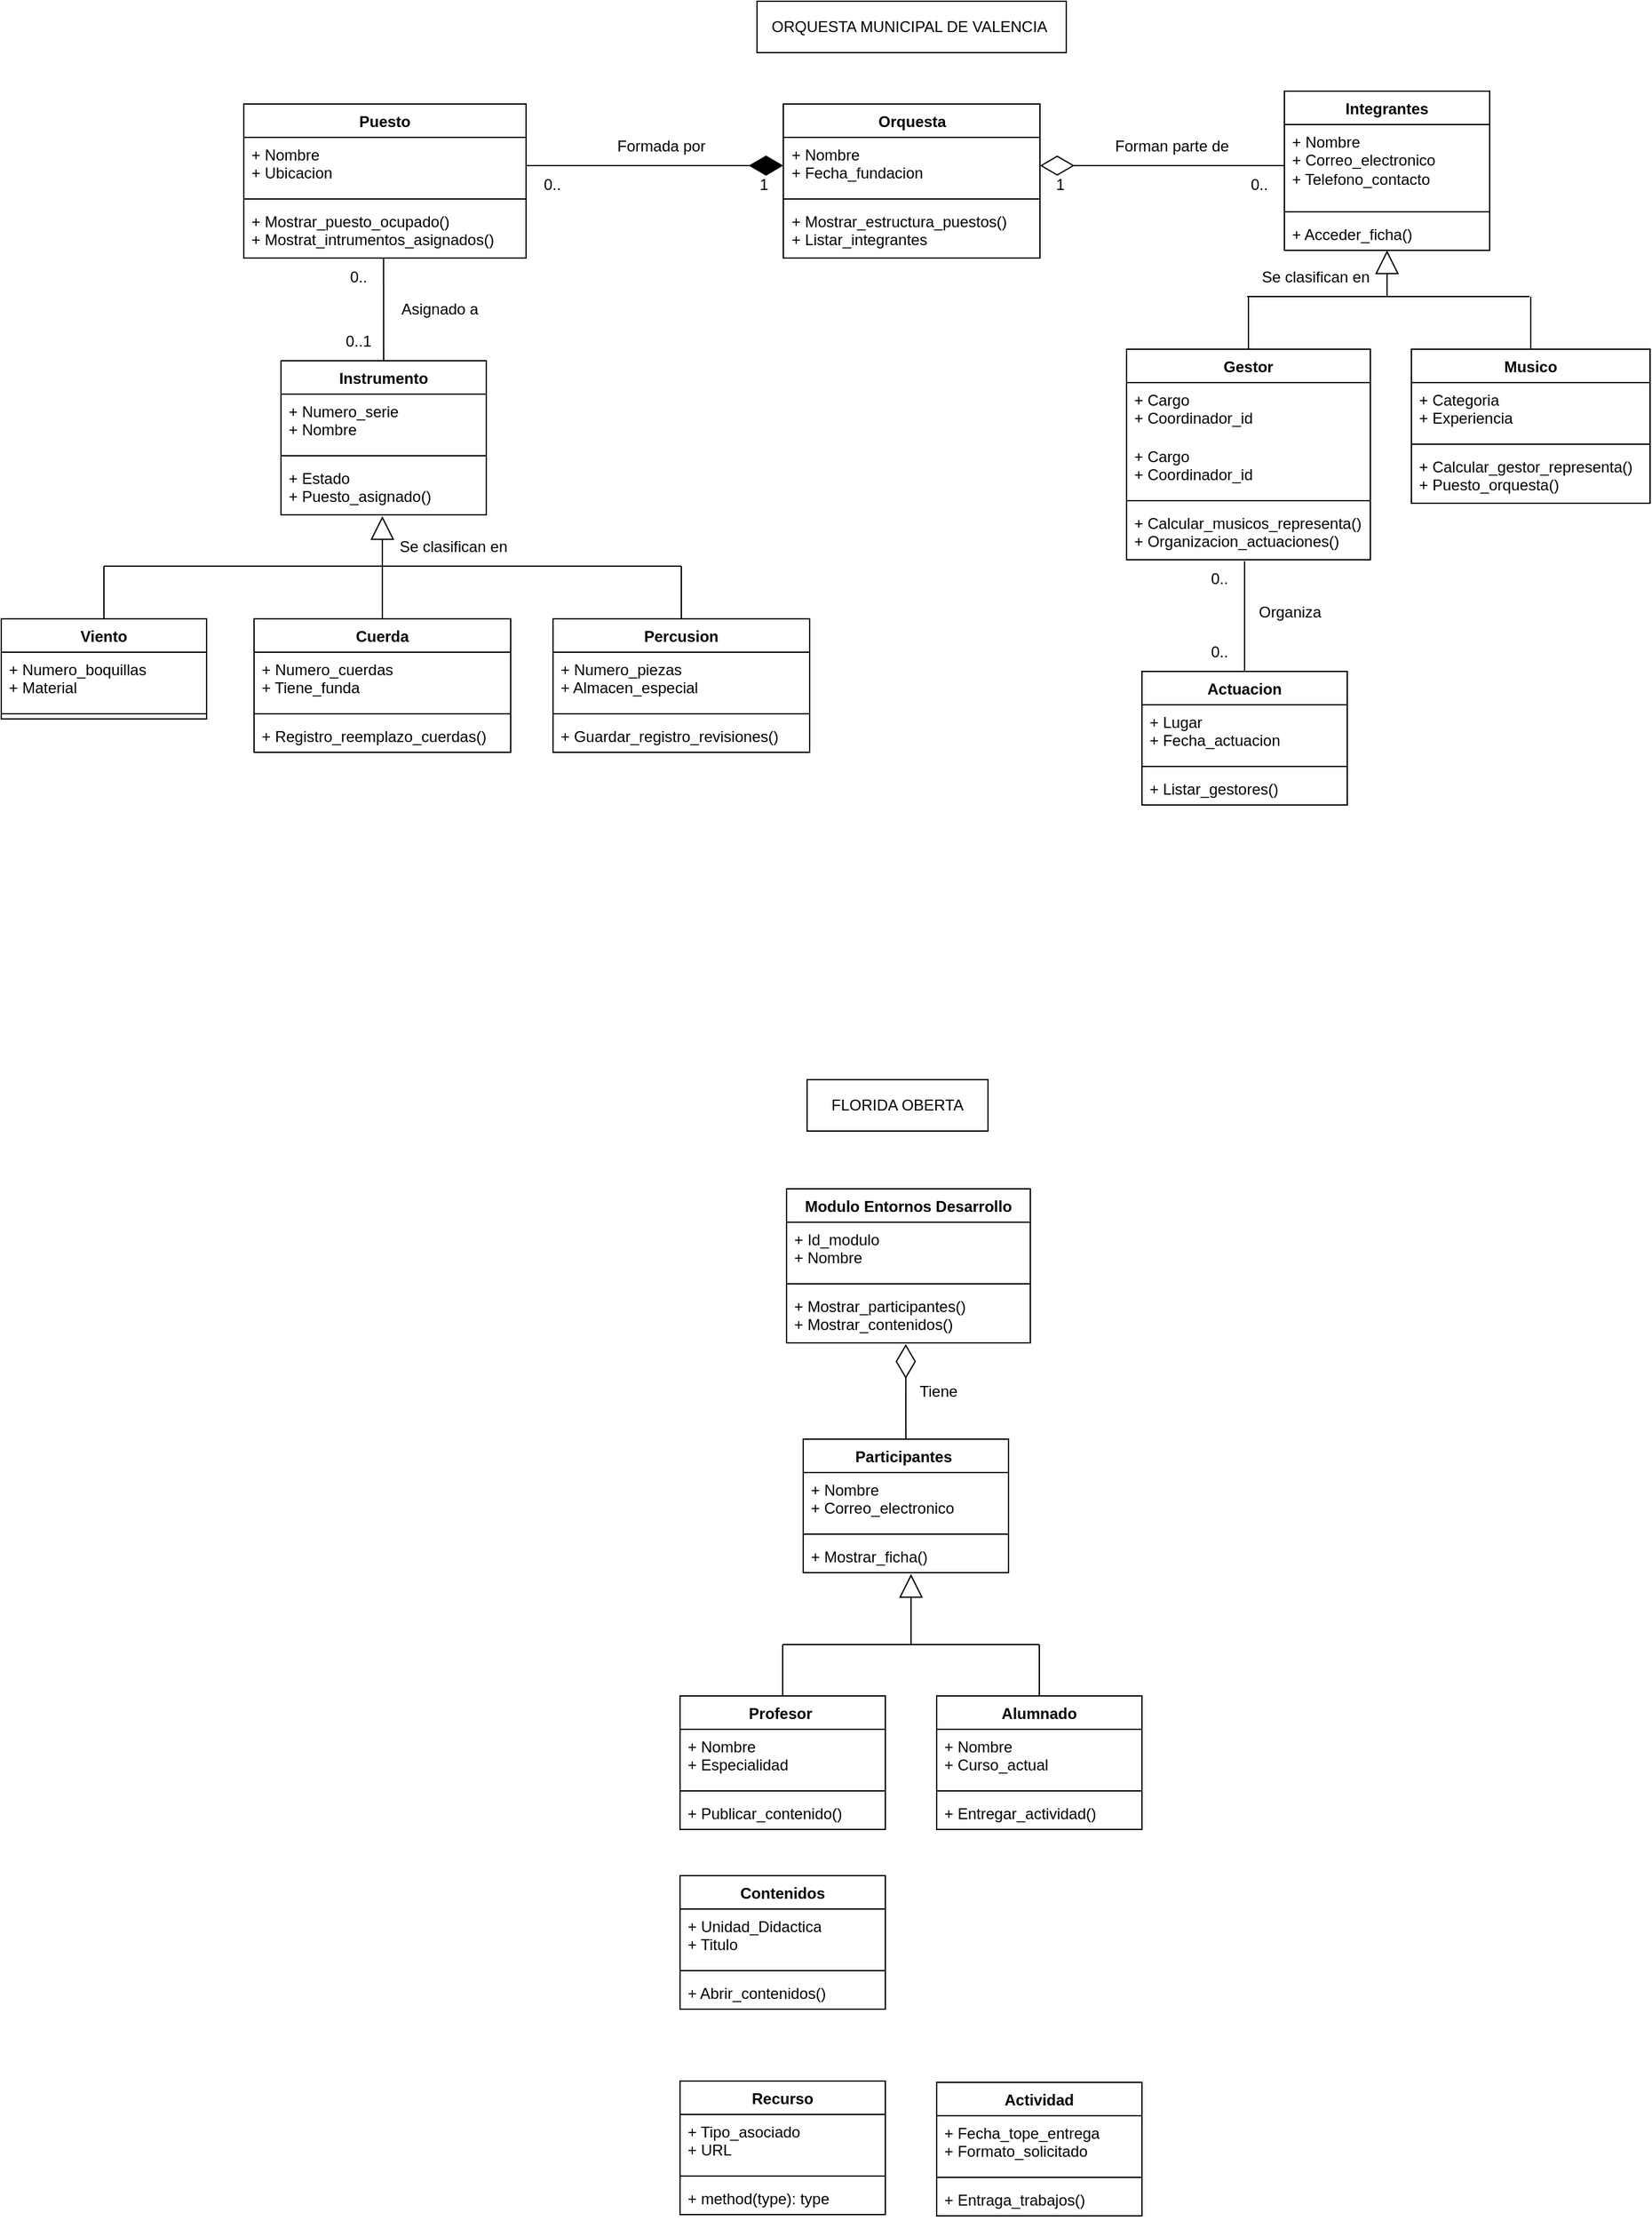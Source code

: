 <mxfile version="25.0.2">
  <diagram name="Página-1" id="45mJWJ_CJNhHv9SyZKD-">
    <mxGraphModel dx="1632" dy="1580" grid="1" gridSize="10" guides="1" tooltips="1" connect="1" arrows="1" fold="1" page="0" pageScale="1" pageWidth="827" pageHeight="1169" math="0" shadow="0">
      <root>
        <mxCell id="0" />
        <mxCell id="1" parent="0" />
        <mxCell id="qkRTZAtPi7rzkH9ruTHB-1" value="ORQUESTA MUNICIPAL DE VALENCIA&amp;nbsp;" style="text;html=1;align=center;verticalAlign=middle;whiteSpace=wrap;rounded=0;strokeColor=default;" parent="1" vertex="1">
          <mxGeometry x="280" y="-120" width="241" height="40" as="geometry" />
        </mxCell>
        <mxCell id="qkRTZAtPi7rzkH9ruTHB-2" value="Orquesta" style="swimlane;fontStyle=1;align=center;verticalAlign=top;childLayout=stackLayout;horizontal=1;startSize=26;horizontalStack=0;resizeParent=1;resizeParentMax=0;resizeLast=0;collapsible=1;marginBottom=0;whiteSpace=wrap;html=1;" parent="1" vertex="1">
          <mxGeometry x="300.5" y="-40" width="200" height="120" as="geometry" />
        </mxCell>
        <mxCell id="qkRTZAtPi7rzkH9ruTHB-3" value="+ Nombre&lt;div&gt;+ Fecha_fundacion&lt;/div&gt;" style="text;strokeColor=none;fillColor=none;align=left;verticalAlign=top;spacingLeft=4;spacingRight=4;overflow=hidden;rotatable=0;points=[[0,0.5],[1,0.5]];portConstraint=eastwest;whiteSpace=wrap;html=1;" parent="qkRTZAtPi7rzkH9ruTHB-2" vertex="1">
          <mxGeometry y="26" width="200" height="44" as="geometry" />
        </mxCell>
        <mxCell id="qkRTZAtPi7rzkH9ruTHB-4" value="" style="line;strokeWidth=1;fillColor=none;align=left;verticalAlign=middle;spacingTop=-1;spacingLeft=3;spacingRight=3;rotatable=0;labelPosition=right;points=[];portConstraint=eastwest;strokeColor=inherit;" parent="qkRTZAtPi7rzkH9ruTHB-2" vertex="1">
          <mxGeometry y="70" width="200" height="8" as="geometry" />
        </mxCell>
        <mxCell id="qkRTZAtPi7rzkH9ruTHB-5" value="+ Mostrar_estructura_puestos()&lt;div&gt;+ Listar_integrantes&lt;/div&gt;" style="text;strokeColor=none;fillColor=none;align=left;verticalAlign=top;spacingLeft=4;spacingRight=4;overflow=hidden;rotatable=0;points=[[0,0.5],[1,0.5]];portConstraint=eastwest;whiteSpace=wrap;html=1;" parent="qkRTZAtPi7rzkH9ruTHB-2" vertex="1">
          <mxGeometry y="78" width="200" height="42" as="geometry" />
        </mxCell>
        <mxCell id="qkRTZAtPi7rzkH9ruTHB-6" value="Puesto" style="swimlane;fontStyle=1;align=center;verticalAlign=top;childLayout=stackLayout;horizontal=1;startSize=26;horizontalStack=0;resizeParent=1;resizeParentMax=0;resizeLast=0;collapsible=1;marginBottom=0;whiteSpace=wrap;html=1;" parent="1" vertex="1">
          <mxGeometry x="-120" y="-40" width="220" height="120" as="geometry" />
        </mxCell>
        <mxCell id="qkRTZAtPi7rzkH9ruTHB-7" value="+ Nombre&lt;div&gt;+ Ubicacion&lt;/div&gt;" style="text;strokeColor=none;fillColor=none;align=left;verticalAlign=top;spacingLeft=4;spacingRight=4;overflow=hidden;rotatable=0;points=[[0,0.5],[1,0.5]];portConstraint=eastwest;whiteSpace=wrap;html=1;" parent="qkRTZAtPi7rzkH9ruTHB-6" vertex="1">
          <mxGeometry y="26" width="220" height="44" as="geometry" />
        </mxCell>
        <mxCell id="qkRTZAtPi7rzkH9ruTHB-8" value="" style="line;strokeWidth=1;fillColor=none;align=left;verticalAlign=middle;spacingTop=-1;spacingLeft=3;spacingRight=3;rotatable=0;labelPosition=right;points=[];portConstraint=eastwest;strokeColor=inherit;" parent="qkRTZAtPi7rzkH9ruTHB-6" vertex="1">
          <mxGeometry y="70" width="220" height="8" as="geometry" />
        </mxCell>
        <mxCell id="qkRTZAtPi7rzkH9ruTHB-9" value="+ Mostrar_puesto_ocupado()&lt;div&gt;+ Mostrat_intrumentos_asignados()&lt;/div&gt;" style="text;strokeColor=none;fillColor=none;align=left;verticalAlign=top;spacingLeft=4;spacingRight=4;overflow=hidden;rotatable=0;points=[[0,0.5],[1,0.5]];portConstraint=eastwest;whiteSpace=wrap;html=1;" parent="qkRTZAtPi7rzkH9ruTHB-6" vertex="1">
          <mxGeometry y="78" width="220" height="42" as="geometry" />
        </mxCell>
        <mxCell id="qkRTZAtPi7rzkH9ruTHB-10" value="Integrantes" style="swimlane;fontStyle=1;align=center;verticalAlign=top;childLayout=stackLayout;horizontal=1;startSize=26;horizontalStack=0;resizeParent=1;resizeParentMax=0;resizeLast=0;collapsible=1;marginBottom=0;whiteSpace=wrap;html=1;" parent="1" vertex="1">
          <mxGeometry x="691" y="-50" width="160" height="124" as="geometry" />
        </mxCell>
        <mxCell id="qkRTZAtPi7rzkH9ruTHB-11" value="+ Nombre&lt;div&gt;+ Correo_electronico&amp;nbsp;&lt;/div&gt;&lt;div&gt;+ Telefono_contacto&lt;/div&gt;" style="text;strokeColor=none;fillColor=none;align=left;verticalAlign=top;spacingLeft=4;spacingRight=4;overflow=hidden;rotatable=0;points=[[0,0.5],[1,0.5]];portConstraint=eastwest;whiteSpace=wrap;html=1;" parent="qkRTZAtPi7rzkH9ruTHB-10" vertex="1">
          <mxGeometry y="26" width="160" height="64" as="geometry" />
        </mxCell>
        <mxCell id="qkRTZAtPi7rzkH9ruTHB-12" value="" style="line;strokeWidth=1;fillColor=none;align=left;verticalAlign=middle;spacingTop=-1;spacingLeft=3;spacingRight=3;rotatable=0;labelPosition=right;points=[];portConstraint=eastwest;strokeColor=inherit;" parent="qkRTZAtPi7rzkH9ruTHB-10" vertex="1">
          <mxGeometry y="90" width="160" height="8" as="geometry" />
        </mxCell>
        <mxCell id="qkRTZAtPi7rzkH9ruTHB-13" value="+ Acceder_ficha()" style="text;strokeColor=none;fillColor=none;align=left;verticalAlign=top;spacingLeft=4;spacingRight=4;overflow=hidden;rotatable=0;points=[[0,0.5],[1,0.5]];portConstraint=eastwest;whiteSpace=wrap;html=1;" parent="qkRTZAtPi7rzkH9ruTHB-10" vertex="1">
          <mxGeometry y="98" width="160" height="26" as="geometry" />
        </mxCell>
        <mxCell id="qkRTZAtPi7rzkH9ruTHB-14" value="Gestor" style="swimlane;fontStyle=1;align=center;verticalAlign=top;childLayout=stackLayout;horizontal=1;startSize=26;horizontalStack=0;resizeParent=1;resizeParentMax=0;resizeLast=0;collapsible=1;marginBottom=0;whiteSpace=wrap;html=1;" parent="1" vertex="1">
          <mxGeometry x="568" y="151" width="190" height="164" as="geometry" />
        </mxCell>
        <mxCell id="wrla5ZOFfzU1rG86LjMP-14" value="+ Cargo&lt;div&gt;+ Coordinador_id&lt;/div&gt;" style="text;strokeColor=none;fillColor=none;align=left;verticalAlign=top;spacingLeft=4;spacingRight=4;overflow=hidden;rotatable=0;points=[[0,0.5],[1,0.5]];portConstraint=eastwest;whiteSpace=wrap;html=1;" vertex="1" parent="qkRTZAtPi7rzkH9ruTHB-14">
          <mxGeometry y="26" width="190" height="44" as="geometry" />
        </mxCell>
        <mxCell id="qkRTZAtPi7rzkH9ruTHB-15" value="+ Cargo&lt;div&gt;+ Coordinador_id&lt;/div&gt;" style="text;strokeColor=none;fillColor=none;align=left;verticalAlign=top;spacingLeft=4;spacingRight=4;overflow=hidden;rotatable=0;points=[[0,0.5],[1,0.5]];portConstraint=eastwest;whiteSpace=wrap;html=1;" parent="qkRTZAtPi7rzkH9ruTHB-14" vertex="1">
          <mxGeometry y="70" width="190" height="44" as="geometry" />
        </mxCell>
        <mxCell id="qkRTZAtPi7rzkH9ruTHB-16" value="" style="line;strokeWidth=1;fillColor=none;align=left;verticalAlign=middle;spacingTop=-1;spacingLeft=3;spacingRight=3;rotatable=0;labelPosition=right;points=[];portConstraint=eastwest;strokeColor=inherit;" parent="qkRTZAtPi7rzkH9ruTHB-14" vertex="1">
          <mxGeometry y="114" width="190" height="8" as="geometry" />
        </mxCell>
        <mxCell id="qkRTZAtPi7rzkH9ruTHB-17" value="+ Calcular_musicos_representa()&lt;div&gt;+ Organizacion_actuaciones()&lt;/div&gt;" style="text;strokeColor=none;fillColor=none;align=left;verticalAlign=top;spacingLeft=4;spacingRight=4;overflow=hidden;rotatable=0;points=[[0,0.5],[1,0.5]];portConstraint=eastwest;whiteSpace=wrap;html=1;" parent="qkRTZAtPi7rzkH9ruTHB-14" vertex="1">
          <mxGeometry y="122" width="190" height="42" as="geometry" />
        </mxCell>
        <mxCell id="qkRTZAtPi7rzkH9ruTHB-18" value="Actuacion" style="swimlane;fontStyle=1;align=center;verticalAlign=top;childLayout=stackLayout;horizontal=1;startSize=26;horizontalStack=0;resizeParent=1;resizeParentMax=0;resizeLast=0;collapsible=1;marginBottom=0;whiteSpace=wrap;html=1;" parent="1" vertex="1">
          <mxGeometry x="580" y="402" width="160" height="104" as="geometry" />
        </mxCell>
        <mxCell id="qkRTZAtPi7rzkH9ruTHB-19" value="+ Lugar&lt;div&gt;+ Fecha_actuacion&lt;/div&gt;" style="text;strokeColor=none;fillColor=none;align=left;verticalAlign=top;spacingLeft=4;spacingRight=4;overflow=hidden;rotatable=0;points=[[0,0.5],[1,0.5]];portConstraint=eastwest;whiteSpace=wrap;html=1;" parent="qkRTZAtPi7rzkH9ruTHB-18" vertex="1">
          <mxGeometry y="26" width="160" height="44" as="geometry" />
        </mxCell>
        <mxCell id="qkRTZAtPi7rzkH9ruTHB-20" value="" style="line;strokeWidth=1;fillColor=none;align=left;verticalAlign=middle;spacingTop=-1;spacingLeft=3;spacingRight=3;rotatable=0;labelPosition=right;points=[];portConstraint=eastwest;strokeColor=inherit;" parent="qkRTZAtPi7rzkH9ruTHB-18" vertex="1">
          <mxGeometry y="70" width="160" height="8" as="geometry" />
        </mxCell>
        <mxCell id="qkRTZAtPi7rzkH9ruTHB-21" value="+ Listar_gestores()" style="text;strokeColor=none;fillColor=none;align=left;verticalAlign=top;spacingLeft=4;spacingRight=4;overflow=hidden;rotatable=0;points=[[0,0.5],[1,0.5]];portConstraint=eastwest;whiteSpace=wrap;html=1;" parent="qkRTZAtPi7rzkH9ruTHB-18" vertex="1">
          <mxGeometry y="78" width="160" height="26" as="geometry" />
        </mxCell>
        <mxCell id="qkRTZAtPi7rzkH9ruTHB-22" value="Musico" style="swimlane;fontStyle=1;align=center;verticalAlign=top;childLayout=stackLayout;horizontal=1;startSize=26;horizontalStack=0;resizeParent=1;resizeParentMax=0;resizeLast=0;collapsible=1;marginBottom=0;whiteSpace=wrap;html=1;" parent="1" vertex="1">
          <mxGeometry x="790" y="151" width="186" height="120" as="geometry" />
        </mxCell>
        <mxCell id="qkRTZAtPi7rzkH9ruTHB-23" value="+ Categoria&lt;div&gt;+ Experiencia&lt;/div&gt;" style="text;strokeColor=none;fillColor=none;align=left;verticalAlign=top;spacingLeft=4;spacingRight=4;overflow=hidden;rotatable=0;points=[[0,0.5],[1,0.5]];portConstraint=eastwest;whiteSpace=wrap;html=1;" parent="qkRTZAtPi7rzkH9ruTHB-22" vertex="1">
          <mxGeometry y="26" width="186" height="44" as="geometry" />
        </mxCell>
        <mxCell id="qkRTZAtPi7rzkH9ruTHB-24" value="" style="line;strokeWidth=1;fillColor=none;align=left;verticalAlign=middle;spacingTop=-1;spacingLeft=3;spacingRight=3;rotatable=0;labelPosition=right;points=[];portConstraint=eastwest;strokeColor=inherit;" parent="qkRTZAtPi7rzkH9ruTHB-22" vertex="1">
          <mxGeometry y="70" width="186" height="8" as="geometry" />
        </mxCell>
        <mxCell id="qkRTZAtPi7rzkH9ruTHB-25" value="+ Calcular_gestor_representa()&lt;div&gt;+ Puesto_orquesta()&lt;/div&gt;" style="text;strokeColor=none;fillColor=none;align=left;verticalAlign=top;spacingLeft=4;spacingRight=4;overflow=hidden;rotatable=0;points=[[0,0.5],[1,0.5]];portConstraint=eastwest;whiteSpace=wrap;html=1;" parent="qkRTZAtPi7rzkH9ruTHB-22" vertex="1">
          <mxGeometry y="78" width="186" height="42" as="geometry" />
        </mxCell>
        <mxCell id="qkRTZAtPi7rzkH9ruTHB-26" value="Instrumento" style="swimlane;fontStyle=1;align=center;verticalAlign=top;childLayout=stackLayout;horizontal=1;startSize=26;horizontalStack=0;resizeParent=1;resizeParentMax=0;resizeLast=0;collapsible=1;marginBottom=0;whiteSpace=wrap;html=1;" parent="1" vertex="1">
          <mxGeometry x="-91" y="160" width="160" height="120" as="geometry" />
        </mxCell>
        <mxCell id="qkRTZAtPi7rzkH9ruTHB-27" value="+ Numero_serie&lt;div&gt;+ Nombre&lt;/div&gt;" style="text;strokeColor=none;fillColor=none;align=left;verticalAlign=top;spacingLeft=4;spacingRight=4;overflow=hidden;rotatable=0;points=[[0,0.5],[1,0.5]];portConstraint=eastwest;whiteSpace=wrap;html=1;" parent="qkRTZAtPi7rzkH9ruTHB-26" vertex="1">
          <mxGeometry y="26" width="160" height="44" as="geometry" />
        </mxCell>
        <mxCell id="qkRTZAtPi7rzkH9ruTHB-28" value="" style="line;strokeWidth=1;fillColor=none;align=left;verticalAlign=middle;spacingTop=-1;spacingLeft=3;spacingRight=3;rotatable=0;labelPosition=right;points=[];portConstraint=eastwest;strokeColor=inherit;" parent="qkRTZAtPi7rzkH9ruTHB-26" vertex="1">
          <mxGeometry y="70" width="160" height="8" as="geometry" />
        </mxCell>
        <mxCell id="qkRTZAtPi7rzkH9ruTHB-29" value="+ Estado&lt;div&gt;+ Puesto_asignado()&lt;/div&gt;" style="text;strokeColor=none;fillColor=none;align=left;verticalAlign=top;spacingLeft=4;spacingRight=4;overflow=hidden;rotatable=0;points=[[0,0.5],[1,0.5]];portConstraint=eastwest;whiteSpace=wrap;html=1;" parent="qkRTZAtPi7rzkH9ruTHB-26" vertex="1">
          <mxGeometry y="78" width="160" height="42" as="geometry" />
        </mxCell>
        <mxCell id="qkRTZAtPi7rzkH9ruTHB-30" value="Viento" style="swimlane;fontStyle=1;align=center;verticalAlign=top;childLayout=stackLayout;horizontal=1;startSize=26;horizontalStack=0;resizeParent=1;resizeParentMax=0;resizeLast=0;collapsible=1;marginBottom=0;whiteSpace=wrap;html=1;" parent="1" vertex="1">
          <mxGeometry x="-309" y="361" width="160" height="78" as="geometry" />
        </mxCell>
        <mxCell id="qkRTZAtPi7rzkH9ruTHB-31" value="+ Numero_boquillas&lt;div&gt;+ Material&lt;/div&gt;" style="text;strokeColor=none;fillColor=none;align=left;verticalAlign=top;spacingLeft=4;spacingRight=4;overflow=hidden;rotatable=0;points=[[0,0.5],[1,0.5]];portConstraint=eastwest;whiteSpace=wrap;html=1;" parent="qkRTZAtPi7rzkH9ruTHB-30" vertex="1">
          <mxGeometry y="26" width="160" height="44" as="geometry" />
        </mxCell>
        <mxCell id="qkRTZAtPi7rzkH9ruTHB-32" value="" style="line;strokeWidth=1;fillColor=none;align=left;verticalAlign=middle;spacingTop=-1;spacingLeft=3;spacingRight=3;rotatable=0;labelPosition=right;points=[];portConstraint=eastwest;strokeColor=inherit;" parent="qkRTZAtPi7rzkH9ruTHB-30" vertex="1">
          <mxGeometry y="70" width="160" height="8" as="geometry" />
        </mxCell>
        <mxCell id="qkRTZAtPi7rzkH9ruTHB-34" value="Cuerda" style="swimlane;fontStyle=1;align=center;verticalAlign=top;childLayout=stackLayout;horizontal=1;startSize=26;horizontalStack=0;resizeParent=1;resizeParentMax=0;resizeLast=0;collapsible=1;marginBottom=0;whiteSpace=wrap;html=1;" parent="1" vertex="1">
          <mxGeometry x="-112" y="361" width="200" height="104" as="geometry" />
        </mxCell>
        <mxCell id="qkRTZAtPi7rzkH9ruTHB-35" value="+ Numero_cuerdas&lt;div&gt;+ Tiene_funda&lt;/div&gt;" style="text;strokeColor=none;fillColor=none;align=left;verticalAlign=top;spacingLeft=4;spacingRight=4;overflow=hidden;rotatable=0;points=[[0,0.5],[1,0.5]];portConstraint=eastwest;whiteSpace=wrap;html=1;" parent="qkRTZAtPi7rzkH9ruTHB-34" vertex="1">
          <mxGeometry y="26" width="200" height="44" as="geometry" />
        </mxCell>
        <mxCell id="qkRTZAtPi7rzkH9ruTHB-36" value="" style="line;strokeWidth=1;fillColor=none;align=left;verticalAlign=middle;spacingTop=-1;spacingLeft=3;spacingRight=3;rotatable=0;labelPosition=right;points=[];portConstraint=eastwest;strokeColor=inherit;" parent="qkRTZAtPi7rzkH9ruTHB-34" vertex="1">
          <mxGeometry y="70" width="200" height="8" as="geometry" />
        </mxCell>
        <mxCell id="qkRTZAtPi7rzkH9ruTHB-37" value="+ Registro_reemplazo_cuerdas()" style="text;strokeColor=none;fillColor=none;align=left;verticalAlign=top;spacingLeft=4;spacingRight=4;overflow=hidden;rotatable=0;points=[[0,0.5],[1,0.5]];portConstraint=eastwest;whiteSpace=wrap;html=1;" parent="qkRTZAtPi7rzkH9ruTHB-34" vertex="1">
          <mxGeometry y="78" width="200" height="26" as="geometry" />
        </mxCell>
        <mxCell id="qkRTZAtPi7rzkH9ruTHB-38" value="Percusion" style="swimlane;fontStyle=1;align=center;verticalAlign=top;childLayout=stackLayout;horizontal=1;startSize=26;horizontalStack=0;resizeParent=1;resizeParentMax=0;resizeLast=0;collapsible=1;marginBottom=0;whiteSpace=wrap;html=1;" parent="1" vertex="1">
          <mxGeometry x="121" y="361" width="200" height="104" as="geometry" />
        </mxCell>
        <mxCell id="qkRTZAtPi7rzkH9ruTHB-39" value="+ Numero_piezas&lt;div&gt;+ Almacen_especial&lt;/div&gt;" style="text;strokeColor=none;fillColor=none;align=left;verticalAlign=top;spacingLeft=4;spacingRight=4;overflow=hidden;rotatable=0;points=[[0,0.5],[1,0.5]];portConstraint=eastwest;whiteSpace=wrap;html=1;" parent="qkRTZAtPi7rzkH9ruTHB-38" vertex="1">
          <mxGeometry y="26" width="200" height="44" as="geometry" />
        </mxCell>
        <mxCell id="qkRTZAtPi7rzkH9ruTHB-40" value="" style="line;strokeWidth=1;fillColor=none;align=left;verticalAlign=middle;spacingTop=-1;spacingLeft=3;spacingRight=3;rotatable=0;labelPosition=right;points=[];portConstraint=eastwest;strokeColor=inherit;" parent="qkRTZAtPi7rzkH9ruTHB-38" vertex="1">
          <mxGeometry y="70" width="200" height="8" as="geometry" />
        </mxCell>
        <mxCell id="qkRTZAtPi7rzkH9ruTHB-41" value="+ Guardar_registro_revisiones()" style="text;strokeColor=none;fillColor=none;align=left;verticalAlign=top;spacingLeft=4;spacingRight=4;overflow=hidden;rotatable=0;points=[[0,0.5],[1,0.5]];portConstraint=eastwest;whiteSpace=wrap;html=1;" parent="qkRTZAtPi7rzkH9ruTHB-38" vertex="1">
          <mxGeometry y="78" width="200" height="26" as="geometry" />
        </mxCell>
        <mxCell id="qkRTZAtPi7rzkH9ruTHB-42" value="" style="endArrow=block;endSize=16;endFill=0;html=1;rounded=0;entryX=0.5;entryY=1;entryDx=0;entryDy=0;entryPerimeter=0;" parent="1" target="qkRTZAtPi7rzkH9ruTHB-13" edge="1">
          <mxGeometry width="160" relative="1" as="geometry">
            <mxPoint x="771" y="110" as="sourcePoint" />
            <mxPoint x="541" y="130" as="targetPoint" />
          </mxGeometry>
        </mxCell>
        <mxCell id="qkRTZAtPi7rzkH9ruTHB-43" value="" style="endArrow=none;html=1;rounded=0;" parent="1" edge="1">
          <mxGeometry width="50" height="50" relative="1" as="geometry">
            <mxPoint x="662" y="110" as="sourcePoint" />
            <mxPoint x="882" y="110" as="targetPoint" />
          </mxGeometry>
        </mxCell>
        <mxCell id="qkRTZAtPi7rzkH9ruTHB-44" value="" style="endArrow=none;html=1;rounded=0;exitX=0.5;exitY=0;exitDx=0;exitDy=0;" parent="1" source="qkRTZAtPi7rzkH9ruTHB-14" edge="1">
          <mxGeometry width="50" height="50" relative="1" as="geometry">
            <mxPoint x="443" y="150" as="sourcePoint" />
            <mxPoint x="663" y="110" as="targetPoint" />
          </mxGeometry>
        </mxCell>
        <mxCell id="qkRTZAtPi7rzkH9ruTHB-45" value="" style="endArrow=none;html=1;rounded=0;exitX=0.5;exitY=0;exitDx=0;exitDy=0;" parent="1" source="qkRTZAtPi7rzkH9ruTHB-22" edge="1">
          <mxGeometry width="50" height="50" relative="1" as="geometry">
            <mxPoint x="673" y="161" as="sourcePoint" />
            <mxPoint x="883" y="110" as="targetPoint" />
          </mxGeometry>
        </mxCell>
        <mxCell id="qkRTZAtPi7rzkH9ruTHB-46" value="" style="endArrow=block;endSize=16;endFill=0;html=1;rounded=0;entryX=0.5;entryY=1;entryDx=0;entryDy=0;entryPerimeter=0;exitX=0.5;exitY=0;exitDx=0;exitDy=0;" parent="1" source="qkRTZAtPi7rzkH9ruTHB-34" edge="1">
          <mxGeometry width="160" relative="1" as="geometry">
            <mxPoint x="-12" y="317" as="sourcePoint" />
            <mxPoint x="-12" y="281" as="targetPoint" />
          </mxGeometry>
        </mxCell>
        <mxCell id="qkRTZAtPi7rzkH9ruTHB-47" value="" style="endArrow=none;html=1;rounded=0;" parent="1" edge="1">
          <mxGeometry width="50" height="50" relative="1" as="geometry">
            <mxPoint x="-229" y="320" as="sourcePoint" />
            <mxPoint x="221" y="320" as="targetPoint" />
          </mxGeometry>
        </mxCell>
        <mxCell id="qkRTZAtPi7rzkH9ruTHB-48" value="" style="endArrow=none;html=1;rounded=0;exitX=0.5;exitY=0;exitDx=0;exitDy=0;" parent="1" source="qkRTZAtPi7rzkH9ruTHB-30" edge="1">
          <mxGeometry width="50" height="50" relative="1" as="geometry">
            <mxPoint x="-229.5" y="352" as="sourcePoint" />
            <mxPoint x="-229" y="320" as="targetPoint" />
          </mxGeometry>
        </mxCell>
        <mxCell id="qkRTZAtPi7rzkH9ruTHB-49" value="" style="endArrow=none;html=1;rounded=0;exitX=0.5;exitY=0;exitDx=0;exitDy=0;" parent="1" source="qkRTZAtPi7rzkH9ruTHB-38" edge="1">
          <mxGeometry width="50" height="50" relative="1" as="geometry">
            <mxPoint x="220.5" y="352" as="sourcePoint" />
            <mxPoint x="221" y="320" as="targetPoint" />
          </mxGeometry>
        </mxCell>
        <mxCell id="qkRTZAtPi7rzkH9ruTHB-51" value="FLORIDA OBERTA" style="text;html=1;align=center;verticalAlign=middle;whiteSpace=wrap;rounded=0;strokeColor=default;" parent="1" vertex="1">
          <mxGeometry x="319" y="720" width="141" height="40" as="geometry" />
        </mxCell>
        <mxCell id="qkRTZAtPi7rzkH9ruTHB-52" value="Modulo Entornos Desarrollo" style="swimlane;fontStyle=1;align=center;verticalAlign=top;childLayout=stackLayout;horizontal=1;startSize=26;horizontalStack=0;resizeParent=1;resizeParentMax=0;resizeLast=0;collapsible=1;marginBottom=0;whiteSpace=wrap;html=1;" parent="1" vertex="1">
          <mxGeometry x="303" y="805" width="190" height="120" as="geometry" />
        </mxCell>
        <mxCell id="qkRTZAtPi7rzkH9ruTHB-53" value="+ Id_modulo&lt;div&gt;+ Nombre&lt;/div&gt;" style="text;strokeColor=none;fillColor=none;align=left;verticalAlign=top;spacingLeft=4;spacingRight=4;overflow=hidden;rotatable=0;points=[[0,0.5],[1,0.5]];portConstraint=eastwest;whiteSpace=wrap;html=1;" parent="qkRTZAtPi7rzkH9ruTHB-52" vertex="1">
          <mxGeometry y="26" width="190" height="44" as="geometry" />
        </mxCell>
        <mxCell id="qkRTZAtPi7rzkH9ruTHB-54" value="" style="line;strokeWidth=1;fillColor=none;align=left;verticalAlign=middle;spacingTop=-1;spacingLeft=3;spacingRight=3;rotatable=0;labelPosition=right;points=[];portConstraint=eastwest;strokeColor=inherit;" parent="qkRTZAtPi7rzkH9ruTHB-52" vertex="1">
          <mxGeometry y="70" width="190" height="8" as="geometry" />
        </mxCell>
        <mxCell id="qkRTZAtPi7rzkH9ruTHB-55" value="+ Mostrar_participantes()&lt;div&gt;+ Mostrar_contenidos()&lt;/div&gt;" style="text;strokeColor=none;fillColor=none;align=left;verticalAlign=top;spacingLeft=4;spacingRight=4;overflow=hidden;rotatable=0;points=[[0,0.5],[1,0.5]];portConstraint=eastwest;whiteSpace=wrap;html=1;" parent="qkRTZAtPi7rzkH9ruTHB-52" vertex="1">
          <mxGeometry y="78" width="190" height="42" as="geometry" />
        </mxCell>
        <mxCell id="qkRTZAtPi7rzkH9ruTHB-56" value="Participantes&amp;nbsp;" style="swimlane;fontStyle=1;align=center;verticalAlign=top;childLayout=stackLayout;horizontal=1;startSize=26;horizontalStack=0;resizeParent=1;resizeParentMax=0;resizeLast=0;collapsible=1;marginBottom=0;whiteSpace=wrap;html=1;" parent="1" vertex="1">
          <mxGeometry x="316" y="1000" width="160" height="104" as="geometry" />
        </mxCell>
        <mxCell id="qkRTZAtPi7rzkH9ruTHB-57" value="+ Nombre&lt;div&gt;+ Correo_electronico&lt;/div&gt;" style="text;strokeColor=none;fillColor=none;align=left;verticalAlign=top;spacingLeft=4;spacingRight=4;overflow=hidden;rotatable=0;points=[[0,0.5],[1,0.5]];portConstraint=eastwest;whiteSpace=wrap;html=1;" parent="qkRTZAtPi7rzkH9ruTHB-56" vertex="1">
          <mxGeometry y="26" width="160" height="44" as="geometry" />
        </mxCell>
        <mxCell id="qkRTZAtPi7rzkH9ruTHB-58" value="" style="line;strokeWidth=1;fillColor=none;align=left;verticalAlign=middle;spacingTop=-1;spacingLeft=3;spacingRight=3;rotatable=0;labelPosition=right;points=[];portConstraint=eastwest;strokeColor=inherit;" parent="qkRTZAtPi7rzkH9ruTHB-56" vertex="1">
          <mxGeometry y="70" width="160" height="8" as="geometry" />
        </mxCell>
        <mxCell id="qkRTZAtPi7rzkH9ruTHB-59" value="+ Mostrar_ficha()" style="text;strokeColor=none;fillColor=none;align=left;verticalAlign=top;spacingLeft=4;spacingRight=4;overflow=hidden;rotatable=0;points=[[0,0.5],[1,0.5]];portConstraint=eastwest;whiteSpace=wrap;html=1;" parent="qkRTZAtPi7rzkH9ruTHB-56" vertex="1">
          <mxGeometry y="78" width="160" height="26" as="geometry" />
        </mxCell>
        <mxCell id="qkRTZAtPi7rzkH9ruTHB-60" value="Contenidos" style="swimlane;fontStyle=1;align=center;verticalAlign=top;childLayout=stackLayout;horizontal=1;startSize=26;horizontalStack=0;resizeParent=1;resizeParentMax=0;resizeLast=0;collapsible=1;marginBottom=0;whiteSpace=wrap;html=1;" parent="1" vertex="1">
          <mxGeometry x="220" y="1340" width="160" height="104" as="geometry" />
        </mxCell>
        <mxCell id="qkRTZAtPi7rzkH9ruTHB-61" value="+ Unidad_Didactica&lt;div&gt;+ Titulo&lt;/div&gt;" style="text;strokeColor=none;fillColor=none;align=left;verticalAlign=top;spacingLeft=4;spacingRight=4;overflow=hidden;rotatable=0;points=[[0,0.5],[1,0.5]];portConstraint=eastwest;whiteSpace=wrap;html=1;" parent="qkRTZAtPi7rzkH9ruTHB-60" vertex="1">
          <mxGeometry y="26" width="160" height="44" as="geometry" />
        </mxCell>
        <mxCell id="qkRTZAtPi7rzkH9ruTHB-62" value="" style="line;strokeWidth=1;fillColor=none;align=left;verticalAlign=middle;spacingTop=-1;spacingLeft=3;spacingRight=3;rotatable=0;labelPosition=right;points=[];portConstraint=eastwest;strokeColor=inherit;" parent="qkRTZAtPi7rzkH9ruTHB-60" vertex="1">
          <mxGeometry y="70" width="160" height="8" as="geometry" />
        </mxCell>
        <mxCell id="qkRTZAtPi7rzkH9ruTHB-63" value="+ Abrir_contenidos()" style="text;strokeColor=none;fillColor=none;align=left;verticalAlign=top;spacingLeft=4;spacingRight=4;overflow=hidden;rotatable=0;points=[[0,0.5],[1,0.5]];portConstraint=eastwest;whiteSpace=wrap;html=1;" parent="qkRTZAtPi7rzkH9ruTHB-60" vertex="1">
          <mxGeometry y="78" width="160" height="26" as="geometry" />
        </mxCell>
        <mxCell id="qkRTZAtPi7rzkH9ruTHB-64" value="Profesor&amp;nbsp;" style="swimlane;fontStyle=1;align=center;verticalAlign=top;childLayout=stackLayout;horizontal=1;startSize=26;horizontalStack=0;resizeParent=1;resizeParentMax=0;resizeLast=0;collapsible=1;marginBottom=0;whiteSpace=wrap;html=1;" parent="1" vertex="1">
          <mxGeometry x="220" y="1200" width="160" height="104" as="geometry" />
        </mxCell>
        <mxCell id="qkRTZAtPi7rzkH9ruTHB-65" value="+ Nombre&lt;div&gt;+ Especialidad&amp;nbsp;&lt;/div&gt;" style="text;strokeColor=none;fillColor=none;align=left;verticalAlign=top;spacingLeft=4;spacingRight=4;overflow=hidden;rotatable=0;points=[[0,0.5],[1,0.5]];portConstraint=eastwest;whiteSpace=wrap;html=1;" parent="qkRTZAtPi7rzkH9ruTHB-64" vertex="1">
          <mxGeometry y="26" width="160" height="44" as="geometry" />
        </mxCell>
        <mxCell id="qkRTZAtPi7rzkH9ruTHB-66" value="" style="line;strokeWidth=1;fillColor=none;align=left;verticalAlign=middle;spacingTop=-1;spacingLeft=3;spacingRight=3;rotatable=0;labelPosition=right;points=[];portConstraint=eastwest;strokeColor=inherit;" parent="qkRTZAtPi7rzkH9ruTHB-64" vertex="1">
          <mxGeometry y="70" width="160" height="8" as="geometry" />
        </mxCell>
        <mxCell id="qkRTZAtPi7rzkH9ruTHB-67" value="+ Publicar_contenido()" style="text;strokeColor=none;fillColor=none;align=left;verticalAlign=top;spacingLeft=4;spacingRight=4;overflow=hidden;rotatable=0;points=[[0,0.5],[1,0.5]];portConstraint=eastwest;whiteSpace=wrap;html=1;" parent="qkRTZAtPi7rzkH9ruTHB-64" vertex="1">
          <mxGeometry y="78" width="160" height="26" as="geometry" />
        </mxCell>
        <mxCell id="qkRTZAtPi7rzkH9ruTHB-69" value="Alumnado" style="swimlane;fontStyle=1;align=center;verticalAlign=top;childLayout=stackLayout;horizontal=1;startSize=26;horizontalStack=0;resizeParent=1;resizeParentMax=0;resizeLast=0;collapsible=1;marginBottom=0;whiteSpace=wrap;html=1;" parent="1" vertex="1">
          <mxGeometry x="420" y="1200" width="160" height="104" as="geometry" />
        </mxCell>
        <mxCell id="qkRTZAtPi7rzkH9ruTHB-70" value="+ Nombre&lt;div&gt;+ Curso_actual&lt;/div&gt;" style="text;strokeColor=none;fillColor=none;align=left;verticalAlign=top;spacingLeft=4;spacingRight=4;overflow=hidden;rotatable=0;points=[[0,0.5],[1,0.5]];portConstraint=eastwest;whiteSpace=wrap;html=1;" parent="qkRTZAtPi7rzkH9ruTHB-69" vertex="1">
          <mxGeometry y="26" width="160" height="44" as="geometry" />
        </mxCell>
        <mxCell id="qkRTZAtPi7rzkH9ruTHB-71" value="" style="line;strokeWidth=1;fillColor=none;align=left;verticalAlign=middle;spacingTop=-1;spacingLeft=3;spacingRight=3;rotatable=0;labelPosition=right;points=[];portConstraint=eastwest;strokeColor=inherit;" parent="qkRTZAtPi7rzkH9ruTHB-69" vertex="1">
          <mxGeometry y="70" width="160" height="8" as="geometry" />
        </mxCell>
        <mxCell id="qkRTZAtPi7rzkH9ruTHB-72" value="+ Entregar_actividad()" style="text;strokeColor=none;fillColor=none;align=left;verticalAlign=top;spacingLeft=4;spacingRight=4;overflow=hidden;rotatable=0;points=[[0,0.5],[1,0.5]];portConstraint=eastwest;whiteSpace=wrap;html=1;" parent="qkRTZAtPi7rzkH9ruTHB-69" vertex="1">
          <mxGeometry y="78" width="160" height="26" as="geometry" />
        </mxCell>
        <mxCell id="qkRTZAtPi7rzkH9ruTHB-73" value="Recurso" style="swimlane;fontStyle=1;align=center;verticalAlign=top;childLayout=stackLayout;horizontal=1;startSize=26;horizontalStack=0;resizeParent=1;resizeParentMax=0;resizeLast=0;collapsible=1;marginBottom=0;whiteSpace=wrap;html=1;" parent="1" vertex="1">
          <mxGeometry x="220" y="1500" width="160" height="104" as="geometry" />
        </mxCell>
        <mxCell id="qkRTZAtPi7rzkH9ruTHB-74" value="+ Tipo_asociado&lt;div&gt;+ URL&lt;/div&gt;" style="text;strokeColor=none;fillColor=none;align=left;verticalAlign=top;spacingLeft=4;spacingRight=4;overflow=hidden;rotatable=0;points=[[0,0.5],[1,0.5]];portConstraint=eastwest;whiteSpace=wrap;html=1;" parent="qkRTZAtPi7rzkH9ruTHB-73" vertex="1">
          <mxGeometry y="26" width="160" height="44" as="geometry" />
        </mxCell>
        <mxCell id="qkRTZAtPi7rzkH9ruTHB-75" value="" style="line;strokeWidth=1;fillColor=none;align=left;verticalAlign=middle;spacingTop=-1;spacingLeft=3;spacingRight=3;rotatable=0;labelPosition=right;points=[];portConstraint=eastwest;strokeColor=inherit;" parent="qkRTZAtPi7rzkH9ruTHB-73" vertex="1">
          <mxGeometry y="70" width="160" height="8" as="geometry" />
        </mxCell>
        <mxCell id="qkRTZAtPi7rzkH9ruTHB-76" value="+ method(type): type" style="text;strokeColor=none;fillColor=none;align=left;verticalAlign=top;spacingLeft=4;spacingRight=4;overflow=hidden;rotatable=0;points=[[0,0.5],[1,0.5]];portConstraint=eastwest;whiteSpace=wrap;html=1;" parent="qkRTZAtPi7rzkH9ruTHB-73" vertex="1">
          <mxGeometry y="78" width="160" height="26" as="geometry" />
        </mxCell>
        <mxCell id="wrla5ZOFfzU1rG86LjMP-1" value="" style="endArrow=diamondThin;endFill=1;endSize=24;html=1;rounded=0;exitX=1;exitY=0.5;exitDx=0;exitDy=0;entryX=0;entryY=0.5;entryDx=0;entryDy=0;" edge="1" parent="1" source="qkRTZAtPi7rzkH9ruTHB-7" target="qkRTZAtPi7rzkH9ruTHB-3">
          <mxGeometry width="160" relative="1" as="geometry">
            <mxPoint x="230" y="40" as="sourcePoint" />
            <mxPoint x="220" y="90" as="targetPoint" />
          </mxGeometry>
        </mxCell>
        <mxCell id="wrla5ZOFfzU1rG86LjMP-2" value="Formada por" style="text;html=1;align=center;verticalAlign=middle;resizable=0;points=[];autosize=1;strokeColor=none;fillColor=none;" vertex="1" parent="1">
          <mxGeometry x="160" y="-22" width="90" height="30" as="geometry" />
        </mxCell>
        <mxCell id="wrla5ZOFfzU1rG86LjMP-3" value="" style="endArrow=diamondThin;endFill=0;endSize=24;html=1;rounded=0;exitX=0;exitY=0.5;exitDx=0;exitDy=0;entryX=1;entryY=0.5;entryDx=0;entryDy=0;" edge="1" parent="1" source="qkRTZAtPi7rzkH9ruTHB-11" target="qkRTZAtPi7rzkH9ruTHB-3">
          <mxGeometry width="160" relative="1" as="geometry">
            <mxPoint x="300" y="40" as="sourcePoint" />
            <mxPoint x="580" y="90" as="targetPoint" />
          </mxGeometry>
        </mxCell>
        <mxCell id="wrla5ZOFfzU1rG86LjMP-4" value="Forman parte de" style="text;html=1;align=center;verticalAlign=middle;resizable=0;points=[];autosize=1;strokeColor=none;fillColor=none;" vertex="1" parent="1">
          <mxGeometry x="548" y="-22" width="110" height="30" as="geometry" />
        </mxCell>
        <mxCell id="wrla5ZOFfzU1rG86LjMP-5" value="" style="endArrow=none;html=1;rounded=0;exitX=0.5;exitY=0;exitDx=0;exitDy=0;entryX=0.495;entryY=1;entryDx=0;entryDy=0;entryPerimeter=0;" edge="1" parent="1" source="qkRTZAtPi7rzkH9ruTHB-26" target="qkRTZAtPi7rzkH9ruTHB-9">
          <mxGeometry width="50" height="50" relative="1" as="geometry">
            <mxPoint x="320" y="160" as="sourcePoint" />
            <mxPoint x="370" y="110" as="targetPoint" />
          </mxGeometry>
        </mxCell>
        <mxCell id="wrla5ZOFfzU1rG86LjMP-6" value="" style="endArrow=none;html=1;rounded=0;exitX=0.5;exitY=0;exitDx=0;exitDy=0;" edge="1" parent="1" source="qkRTZAtPi7rzkH9ruTHB-18">
          <mxGeometry width="50" height="50" relative="1" as="geometry">
            <mxPoint x="658.5" y="342" as="sourcePoint" />
            <mxPoint x="660" y="316" as="targetPoint" />
          </mxGeometry>
        </mxCell>
        <mxCell id="wrla5ZOFfzU1rG86LjMP-7" value="Organiza" style="text;html=1;align=center;verticalAlign=middle;resizable=0;points=[];autosize=1;strokeColor=none;fillColor=none;" vertex="1" parent="1">
          <mxGeometry x="660" y="341" width="70" height="30" as="geometry" />
        </mxCell>
        <mxCell id="wrla5ZOFfzU1rG86LjMP-8" value="Asignado a&amp;nbsp;" style="text;html=1;align=center;verticalAlign=middle;resizable=0;points=[];autosize=1;strokeColor=none;fillColor=none;" vertex="1" parent="1">
          <mxGeometry x="-11" y="105" width="90" height="30" as="geometry" />
        </mxCell>
        <mxCell id="wrla5ZOFfzU1rG86LjMP-9" value="1" style="text;html=1;align=center;verticalAlign=middle;resizable=0;points=[];autosize=1;strokeColor=none;fillColor=none;" vertex="1" parent="1">
          <mxGeometry x="270" y="8" width="30" height="30" as="geometry" />
        </mxCell>
        <mxCell id="wrla5ZOFfzU1rG86LjMP-10" value="0.." style="text;html=1;align=center;verticalAlign=middle;resizable=0;points=[];autosize=1;strokeColor=none;fillColor=none;" vertex="1" parent="1">
          <mxGeometry x="100" y="8" width="40" height="30" as="geometry" />
        </mxCell>
        <mxCell id="wrla5ZOFfzU1rG86LjMP-11" value="1" style="text;html=1;align=center;verticalAlign=middle;resizable=0;points=[];autosize=1;strokeColor=none;fillColor=none;" vertex="1" parent="1">
          <mxGeometry x="500.5" y="8" width="30" height="30" as="geometry" />
        </mxCell>
        <mxCell id="wrla5ZOFfzU1rG86LjMP-12" value="0.." style="text;html=1;align=center;verticalAlign=middle;resizable=0;points=[];autosize=1;strokeColor=none;fillColor=none;" vertex="1" parent="1">
          <mxGeometry x="651" y="8" width="40" height="30" as="geometry" />
        </mxCell>
        <mxCell id="wrla5ZOFfzU1rG86LjMP-13" value="Se clasifican en" style="text;html=1;align=center;verticalAlign=middle;resizable=0;points=[];autosize=1;strokeColor=none;fillColor=none;" vertex="1" parent="1">
          <mxGeometry x="-12" y="290" width="110" height="30" as="geometry" />
        </mxCell>
        <mxCell id="wrla5ZOFfzU1rG86LjMP-15" value="Se clasifican en" style="text;html=1;align=center;verticalAlign=middle;resizable=0;points=[];autosize=1;strokeColor=none;fillColor=none;" vertex="1" parent="1">
          <mxGeometry x="660" y="80" width="110" height="30" as="geometry" />
        </mxCell>
        <mxCell id="wrla5ZOFfzU1rG86LjMP-16" value="0..1" style="text;html=1;align=center;verticalAlign=middle;resizable=0;points=[];autosize=1;strokeColor=none;fillColor=none;" vertex="1" parent="1">
          <mxGeometry x="-51" y="130" width="40" height="30" as="geometry" />
        </mxCell>
        <mxCell id="wrla5ZOFfzU1rG86LjMP-17" value="0.." style="text;html=1;align=center;verticalAlign=middle;resizable=0;points=[];autosize=1;strokeColor=none;fillColor=none;" vertex="1" parent="1">
          <mxGeometry x="-51" y="80" width="40" height="30" as="geometry" />
        </mxCell>
        <mxCell id="wrla5ZOFfzU1rG86LjMP-18" value="0.." style="text;html=1;align=center;verticalAlign=middle;resizable=0;points=[];autosize=1;strokeColor=none;fillColor=none;" vertex="1" parent="1">
          <mxGeometry x="620" y="315" width="40" height="30" as="geometry" />
        </mxCell>
        <mxCell id="wrla5ZOFfzU1rG86LjMP-19" value="0.." style="text;html=1;align=center;verticalAlign=middle;resizable=0;points=[];autosize=1;strokeColor=none;fillColor=none;" vertex="1" parent="1">
          <mxGeometry x="620" y="372" width="40" height="30" as="geometry" />
        </mxCell>
        <mxCell id="wrla5ZOFfzU1rG86LjMP-20" value="" style="endArrow=block;endSize=16;endFill=0;html=1;rounded=0;entryX=0.525;entryY=1.038;entryDx=0;entryDy=0;entryPerimeter=0;" edge="1" parent="1" target="qkRTZAtPi7rzkH9ruTHB-59">
          <mxGeometry width="160" relative="1" as="geometry">
            <mxPoint x="400" y="1160" as="sourcePoint" />
            <mxPoint x="-55" y="1070" as="targetPoint" />
          </mxGeometry>
        </mxCell>
        <mxCell id="wrla5ZOFfzU1rG86LjMP-21" value="" style="endArrow=none;html=1;rounded=0;" edge="1" parent="1">
          <mxGeometry width="50" height="50" relative="1" as="geometry">
            <mxPoint x="300" y="1160" as="sourcePoint" />
            <mxPoint x="500" y="1160" as="targetPoint" />
          </mxGeometry>
        </mxCell>
        <mxCell id="wrla5ZOFfzU1rG86LjMP-22" value="" style="endArrow=none;html=1;rounded=0;exitX=0.5;exitY=0;exitDx=0;exitDy=0;" edge="1" parent="1" source="qkRTZAtPi7rzkH9ruTHB-64">
          <mxGeometry width="50" height="50" relative="1" as="geometry">
            <mxPoint x="299" y="1200" as="sourcePoint" />
            <mxPoint x="300" y="1160" as="targetPoint" />
          </mxGeometry>
        </mxCell>
        <mxCell id="wrla5ZOFfzU1rG86LjMP-23" value="" style="endArrow=none;html=1;rounded=0;exitX=0.5;exitY=0;exitDx=0;exitDy=0;" edge="1" parent="1" source="qkRTZAtPi7rzkH9ruTHB-69">
          <mxGeometry width="50" height="50" relative="1" as="geometry">
            <mxPoint x="310" y="1210" as="sourcePoint" />
            <mxPoint x="500" y="1160" as="targetPoint" />
          </mxGeometry>
        </mxCell>
        <mxCell id="wrla5ZOFfzU1rG86LjMP-24" value="Actividad" style="swimlane;fontStyle=1;align=center;verticalAlign=top;childLayout=stackLayout;horizontal=1;startSize=26;horizontalStack=0;resizeParent=1;resizeParentMax=0;resizeLast=0;collapsible=1;marginBottom=0;whiteSpace=wrap;html=1;" vertex="1" parent="1">
          <mxGeometry x="420" y="1501" width="160" height="104" as="geometry" />
        </mxCell>
        <mxCell id="wrla5ZOFfzU1rG86LjMP-25" value="+ Fecha_tope_entrega&lt;div&gt;+ Formato_solicitado&lt;/div&gt;" style="text;strokeColor=none;fillColor=none;align=left;verticalAlign=top;spacingLeft=4;spacingRight=4;overflow=hidden;rotatable=0;points=[[0,0.5],[1,0.5]];portConstraint=eastwest;whiteSpace=wrap;html=1;" vertex="1" parent="wrla5ZOFfzU1rG86LjMP-24">
          <mxGeometry y="26" width="160" height="44" as="geometry" />
        </mxCell>
        <mxCell id="wrla5ZOFfzU1rG86LjMP-26" value="" style="line;strokeWidth=1;fillColor=none;align=left;verticalAlign=middle;spacingTop=-1;spacingLeft=3;spacingRight=3;rotatable=0;labelPosition=right;points=[];portConstraint=eastwest;strokeColor=inherit;" vertex="1" parent="wrla5ZOFfzU1rG86LjMP-24">
          <mxGeometry y="70" width="160" height="8" as="geometry" />
        </mxCell>
        <mxCell id="wrla5ZOFfzU1rG86LjMP-27" value="+ Entraga_trabajos()" style="text;strokeColor=none;fillColor=none;align=left;verticalAlign=top;spacingLeft=4;spacingRight=4;overflow=hidden;rotatable=0;points=[[0,0.5],[1,0.5]];portConstraint=eastwest;whiteSpace=wrap;html=1;" vertex="1" parent="wrla5ZOFfzU1rG86LjMP-24">
          <mxGeometry y="78" width="160" height="26" as="geometry" />
        </mxCell>
        <mxCell id="wrla5ZOFfzU1rG86LjMP-29" value="Tiene" style="text;html=1;align=center;verticalAlign=middle;resizable=0;points=[];autosize=1;strokeColor=none;fillColor=none;" vertex="1" parent="1">
          <mxGeometry x="396" y="948" width="50" height="30" as="geometry" />
        </mxCell>
        <mxCell id="wrla5ZOFfzU1rG86LjMP-31" value="" style="endArrow=diamondThin;endFill=0;endSize=24;html=1;rounded=0;entryX=0.489;entryY=1.024;entryDx=0;entryDy=0;entryPerimeter=0;exitX=0.5;exitY=0;exitDx=0;exitDy=0;" edge="1" parent="1" source="qkRTZAtPi7rzkH9ruTHB-56" target="qkRTZAtPi7rzkH9ruTHB-55">
          <mxGeometry width="160" relative="1" as="geometry">
            <mxPoint x="430" y="470" as="sourcePoint" />
            <mxPoint x="370" y="500" as="targetPoint" />
          </mxGeometry>
        </mxCell>
      </root>
    </mxGraphModel>
  </diagram>
</mxfile>
